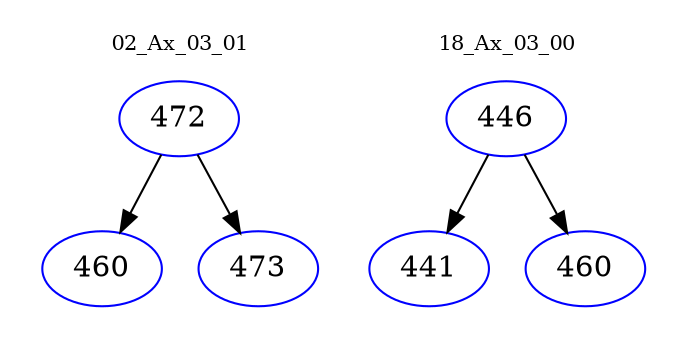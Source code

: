 digraph{
subgraph cluster_0 {
color = white
label = "02_Ax_03_01";
fontsize=10;
T0_472 [label="472", color="blue"]
T0_472 -> T0_460 [color="black"]
T0_460 [label="460", color="blue"]
T0_472 -> T0_473 [color="black"]
T0_473 [label="473", color="blue"]
}
subgraph cluster_1 {
color = white
label = "18_Ax_03_00";
fontsize=10;
T1_446 [label="446", color="blue"]
T1_446 -> T1_441 [color="black"]
T1_441 [label="441", color="blue"]
T1_446 -> T1_460 [color="black"]
T1_460 [label="460", color="blue"]
}
}

